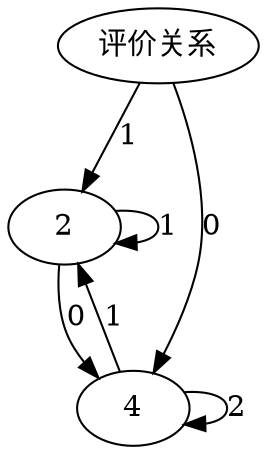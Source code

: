 digraph G {
	0 [label="评价关系"]
	2 [label="解说关系"]
	0 -> 2 [label=1]
	2 [label=1]
	2 -> 2 [label=1]
	3 [label="并列关系"]
	2 -> 3 [label=0]
	2 [label=2]
	3 -> 2 [label=1]
	3 [label=3]
	3 -> 3 [label=2]
	3 [label=4]
	0 -> 3 [label=0]
}
